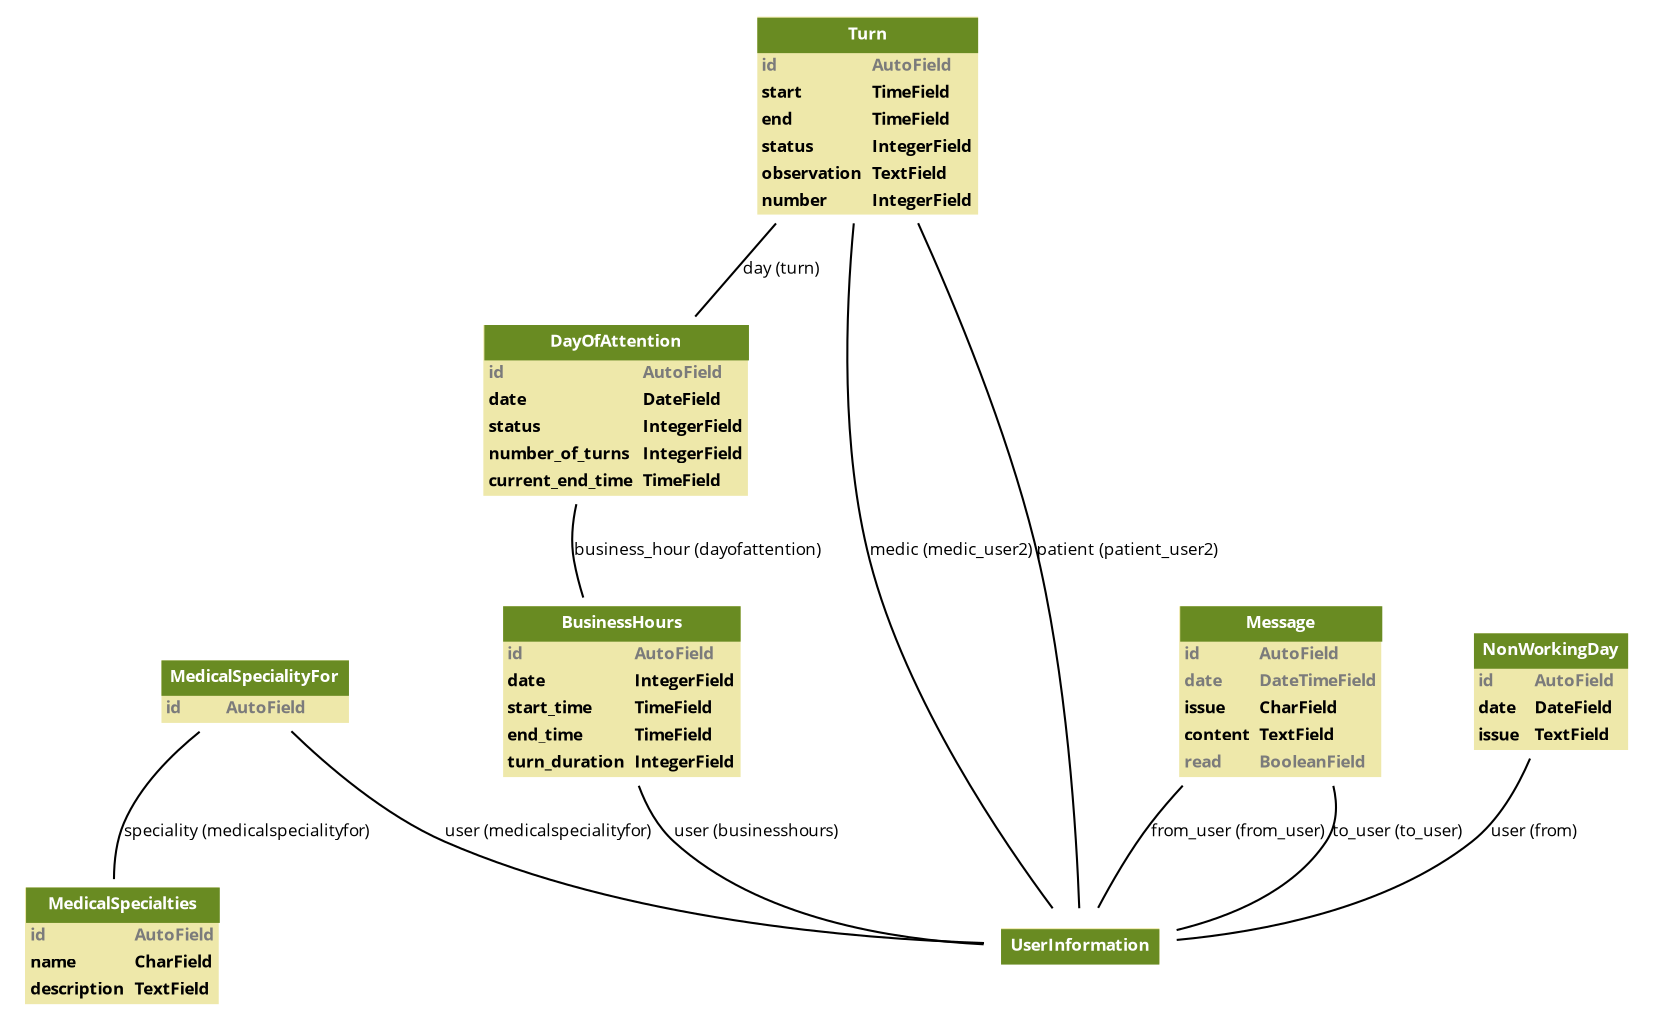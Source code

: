 
digraph name {
  fontname = "Open Sans"
  fontsize = 8

  node [
    fontname = "Open Sans"
    fontsize = 8
    shape = "plaintext"
  ]
  edge [
    fontname = "Open Sans"
    fontsize = 8
  ]




    GestionTurnos_models_MedicalSpecialties [label=<
    <TABLE BGCOLOR="palegoldenrod" BORDER="0" CELLBORDER="0" CELLSPACING="0">
     <TR><TD COLSPAN="2" CELLPADDING="4" ALIGN="CENTER" BGCOLOR="olivedrab4"
     ><FONT FACE="Open Sans Bold" COLOR="white"
     >MedicalSpecialties</FONT></TD></TR>
    
        
        <TR><TD ALIGN="LEFT" BORDER="0"
        ><FONT COLOR="#7B7B7B" FACE="Open Sans Bold">id</FONT
        ></TD>
        <TD ALIGN="LEFT"
        ><FONT COLOR="#7B7B7B" FACE="Open Sans Bold">AutoField</FONT
        ></TD></TR>
        
        <TR><TD ALIGN="LEFT" BORDER="0"
        ><FONT FACE="Open Sans Bold">name</FONT
        ></TD>
        <TD ALIGN="LEFT"
        ><FONT FACE="Open Sans Bold">CharField</FONT
        ></TD></TR>
        
        <TR><TD ALIGN="LEFT" BORDER="0"
        ><FONT FACE="Open Sans Bold">description</FONT
        ></TD>
        <TD ALIGN="LEFT"
        ><FONT FACE="Open Sans Bold">TextField</FONT
        ></TD></TR>
        
    
    </TABLE>
    >]

    GestionTurnos_models_MedicalSpecialityFor [label=<
    <TABLE BGCOLOR="palegoldenrod" BORDER="0" CELLBORDER="0" CELLSPACING="0">
     <TR><TD COLSPAN="2" CELLPADDING="4" ALIGN="CENTER" BGCOLOR="olivedrab4"
     ><FONT FACE="Open Sans Bold" COLOR="white"
     >MedicalSpecialityFor</FONT></TD></TR>
    
        
        <TR><TD ALIGN="LEFT" BORDER="0"
        ><FONT COLOR="#7B7B7B" FACE="Open Sans Bold">id</FONT
        ></TD>
        <TD ALIGN="LEFT"
        ><FONT COLOR="#7B7B7B" FACE="Open Sans Bold">AutoField</FONT
        ></TD></TR>
        
    
    </TABLE>
    >]

    GestionTurnos_models_BusinessHours [label=<
    <TABLE BGCOLOR="palegoldenrod" BORDER="0" CELLBORDER="0" CELLSPACING="0">
     <TR><TD COLSPAN="2" CELLPADDING="4" ALIGN="CENTER" BGCOLOR="olivedrab4"
     ><FONT FACE="Open Sans Bold" COLOR="white"
     >BusinessHours</FONT></TD></TR>
    
        
        <TR><TD ALIGN="LEFT" BORDER="0"
        ><FONT COLOR="#7B7B7B" FACE="Open Sans Bold">id</FONT
        ></TD>
        <TD ALIGN="LEFT"
        ><FONT COLOR="#7B7B7B" FACE="Open Sans Bold">AutoField</FONT
        ></TD></TR>
        
        <TR><TD ALIGN="LEFT" BORDER="0"
        ><FONT FACE="Open Sans Bold">date</FONT
        ></TD>
        <TD ALIGN="LEFT"
        ><FONT FACE="Open Sans Bold">IntegerField</FONT
        ></TD></TR>
        
        <TR><TD ALIGN="LEFT" BORDER="0"
        ><FONT FACE="Open Sans Bold">start_time</FONT
        ></TD>
        <TD ALIGN="LEFT"
        ><FONT FACE="Open Sans Bold">TimeField</FONT
        ></TD></TR>
        
        <TR><TD ALIGN="LEFT" BORDER="0"
        ><FONT FACE="Open Sans Bold">end_time</FONT
        ></TD>
        <TD ALIGN="LEFT"
        ><FONT FACE="Open Sans Bold">TimeField</FONT
        ></TD></TR>
        
        <TR><TD ALIGN="LEFT" BORDER="0"
        ><FONT FACE="Open Sans Bold">turn_duration</FONT
        ></TD>
        <TD ALIGN="LEFT"
        ><FONT FACE="Open Sans Bold">IntegerField</FONT
        ></TD></TR>
        
    
    </TABLE>
    >]

    GestionTurnos_models_DayOfAttention [label=<
    <TABLE BGCOLOR="palegoldenrod" BORDER="0" CELLBORDER="0" CELLSPACING="0">
     <TR><TD COLSPAN="2" CELLPADDING="4" ALIGN="CENTER" BGCOLOR="olivedrab4"
     ><FONT FACE="Open Sans Bold" COLOR="white"
     >DayOfAttention</FONT></TD></TR>
    
        
        <TR><TD ALIGN="LEFT" BORDER="0"
        ><FONT COLOR="#7B7B7B" FACE="Open Sans Bold">id</FONT
        ></TD>
        <TD ALIGN="LEFT"
        ><FONT COLOR="#7B7B7B" FACE="Open Sans Bold">AutoField</FONT
        ></TD></TR>
        
        <TR><TD ALIGN="LEFT" BORDER="0"
        ><FONT FACE="Open Sans Bold">date</FONT
        ></TD>
        <TD ALIGN="LEFT"
        ><FONT FACE="Open Sans Bold">DateField</FONT
        ></TD></TR>
        
        <TR><TD ALIGN="LEFT" BORDER="0"
        ><FONT FACE="Open Sans Bold">status</FONT
        ></TD>
        <TD ALIGN="LEFT"
        ><FONT FACE="Open Sans Bold">IntegerField</FONT
        ></TD></TR>
        
        <TR><TD ALIGN="LEFT" BORDER="0"
        ><FONT FACE="Open Sans Bold">number_of_turns</FONT
        ></TD>
        <TD ALIGN="LEFT"
        ><FONT FACE="Open Sans Bold">IntegerField</FONT
        ></TD></TR>
        
        <TR><TD ALIGN="LEFT" BORDER="0"
        ><FONT FACE="Open Sans Bold">current_end_time</FONT
        ></TD>
        <TD ALIGN="LEFT"
        ><FONT FACE="Open Sans Bold">TimeField</FONT
        ></TD></TR>
        
    
    </TABLE>
    >]

    GestionTurnos_models_Turn [label=<
    <TABLE BGCOLOR="palegoldenrod" BORDER="0" CELLBORDER="0" CELLSPACING="0">
     <TR><TD COLSPAN="2" CELLPADDING="4" ALIGN="CENTER" BGCOLOR="olivedrab4"
     ><FONT FACE="Open Sans Bold" COLOR="white"
     >Turn</FONT></TD></TR>
    
        
        <TR><TD ALIGN="LEFT" BORDER="0"
        ><FONT COLOR="#7B7B7B" FACE="Open Sans Bold">id</FONT
        ></TD>
        <TD ALIGN="LEFT"
        ><FONT COLOR="#7B7B7B" FACE="Open Sans Bold">AutoField</FONT
        ></TD></TR>
        
        <TR><TD ALIGN="LEFT" BORDER="0"
        ><FONT FACE="Open Sans Bold">start</FONT
        ></TD>
        <TD ALIGN="LEFT"
        ><FONT FACE="Open Sans Bold">TimeField</FONT
        ></TD></TR>
        
        <TR><TD ALIGN="LEFT" BORDER="0"
        ><FONT FACE="Open Sans Bold">end</FONT
        ></TD>
        <TD ALIGN="LEFT"
        ><FONT FACE="Open Sans Bold">TimeField</FONT
        ></TD></TR>
        
        <TR><TD ALIGN="LEFT" BORDER="0"
        ><FONT FACE="Open Sans Bold">status</FONT
        ></TD>
        <TD ALIGN="LEFT"
        ><FONT FACE="Open Sans Bold">IntegerField</FONT
        ></TD></TR>
        
        <TR><TD ALIGN="LEFT" BORDER="0"
        ><FONT FACE="Open Sans Bold">observation</FONT
        ></TD>
        <TD ALIGN="LEFT"
        ><FONT FACE="Open Sans Bold">TextField</FONT
        ></TD></TR>
        
        <TR><TD ALIGN="LEFT" BORDER="0"
        ><FONT FACE="Open Sans Bold">number</FONT
        ></TD>
        <TD ALIGN="LEFT"
        ><FONT FACE="Open Sans Bold">IntegerField</FONT
        ></TD></TR>
        
    
    </TABLE>
    >]

    GestionTurnos_models_Message [label=<
    <TABLE BGCOLOR="palegoldenrod" BORDER="0" CELLBORDER="0" CELLSPACING="0">
     <TR><TD COLSPAN="2" CELLPADDING="4" ALIGN="CENTER" BGCOLOR="olivedrab4"
     ><FONT FACE="Open Sans Bold" COLOR="white"
     >Message</FONT></TD></TR>
    
        
        <TR><TD ALIGN="LEFT" BORDER="0"
        ><FONT COLOR="#7B7B7B" FACE="Open Sans Bold">id</FONT
        ></TD>
        <TD ALIGN="LEFT"
        ><FONT COLOR="#7B7B7B" FACE="Open Sans Bold">AutoField</FONT
        ></TD></TR>
        
        <TR><TD ALIGN="LEFT" BORDER="0"
        ><FONT COLOR="#7B7B7B" FACE="Open Sans Bold">date</FONT
        ></TD>
        <TD ALIGN="LEFT"
        ><FONT COLOR="#7B7B7B" FACE="Open Sans Bold">DateTimeField</FONT
        ></TD></TR>
        
        <TR><TD ALIGN="LEFT" BORDER="0"
        ><FONT FACE="Open Sans Bold">issue</FONT
        ></TD>
        <TD ALIGN="LEFT"
        ><FONT FACE="Open Sans Bold">CharField</FONT
        ></TD></TR>
        
        <TR><TD ALIGN="LEFT" BORDER="0"
        ><FONT FACE="Open Sans Bold">content</FONT
        ></TD>
        <TD ALIGN="LEFT"
        ><FONT FACE="Open Sans Bold">TextField</FONT
        ></TD></TR>
        
        <TR><TD ALIGN="LEFT" BORDER="0"
        ><FONT COLOR="#7B7B7B" FACE="Open Sans Bold">read</FONT
        ></TD>
        <TD ALIGN="LEFT"
        ><FONT COLOR="#7B7B7B" FACE="Open Sans Bold">BooleanField</FONT
        ></TD></TR>
        
    
    </TABLE>
    >]

    GestionTurnos_models_NonWorkingDay [label=<
    <TABLE BGCOLOR="palegoldenrod" BORDER="0" CELLBORDER="0" CELLSPACING="0">
     <TR><TD COLSPAN="2" CELLPADDING="4" ALIGN="CENTER" BGCOLOR="olivedrab4"
     ><FONT FACE="Open Sans Bold" COLOR="white"
     >NonWorkingDay</FONT></TD></TR>
    
        
        <TR><TD ALIGN="LEFT" BORDER="0"
        ><FONT COLOR="#7B7B7B" FACE="Open Sans Bold">id</FONT
        ></TD>
        <TD ALIGN="LEFT"
        ><FONT COLOR="#7B7B7B" FACE="Open Sans Bold">AutoField</FONT
        ></TD></TR>
        
        <TR><TD ALIGN="LEFT" BORDER="0"
        ><FONT FACE="Open Sans Bold">date</FONT
        ></TD>
        <TD ALIGN="LEFT"
        ><FONT FACE="Open Sans Bold">DateField</FONT
        ></TD></TR>
        
        <TR><TD ALIGN="LEFT" BORDER="0"
        ><FONT FACE="Open Sans Bold">issue</FONT
        ></TD>
        <TD ALIGN="LEFT"
        ><FONT FACE="Open Sans Bold">TextField</FONT
        ></TD></TR>
        
    
    </TABLE>
    >]

  django_contrib_auth_models_User [label=<
      <TABLE BGCOLOR="palegoldenrod" BORDER="0" CELLBORDER="0" CELLSPACING="0">
      <TR><TD COLSPAN="2" CELLPADDING="4" ALIGN="CENTER" BGCOLOR="olivedrab4"
      ><FONT FACE="Open Sans Bold" COLOR="white"
      >User</FONT></TD></TR>
      </TABLE>
      >]
  
  GestionTurnos_models_MedicalSpecialityFor -> django_contrib_auth_models_User
  [label="user (medicalspecialityfor)"] [arrowhead=none, arrowtail=dot];
  
  
  GestionTurnos_models_MedicalSpecialityFor -> GestionTurnos_models_MedicalSpecialties
  [label="speciality (medicalspecialityfor)"] [arrowhead=none, arrowtail=dot];
  
  
  django_contrib_auth_models_User [label=<
      <TABLE BGCOLOR="palegoldenrod" BORDER="0" CELLBORDER="0" CELLSPACING="0">
      <TR><TD COLSPAN="2" CELLPADDING="4" ALIGN="CENTER" BGCOLOR="olivedrab4"
      ><FONT FACE="Open Sans Bold" COLOR="white"
      >User</FONT></TD></TR>
      </TABLE>
      >]
  
  GestionTurnos_models_BusinessHours -> django_contrib_auth_models_User
  [label="user (businesshours)"] [arrowhead=none, arrowtail=dot];
  
  
  GestionTurnos_models_DayOfAttention -> GestionTurnos_models_BusinessHours
  [label="business_hour (dayofattention)"] [arrowhead=none, arrowtail=dot];
  

  
  GestionTurnos_models_Turn -> GestionTurnos_models_DayOfAttention
  [label="day (turn)"] [arrowhead=none, arrowtail=dot];
  
  
  django_contrib_auth_models_User [label=<
      <TABLE BGCOLOR="palegoldenrod" BORDER="0" CELLBORDER="0" CELLSPACING="0">
      <TR><TD COLSPAN="2" CELLPADDING="4" ALIGN="CENTER" BGCOLOR="olivedrab4"
      ><FONT FACE="Open Sans Bold" COLOR="white"
      >User</FONT></TD></TR>
      </TABLE>
      >]
  
  GestionTurnos_models_Turn -> django_contrib_auth_models_User
  [label="medic (medic_user2)"] [arrowhead=none, arrowtail=dot];
  
  
  django_contrib_auth_models_User [label=<
      <TABLE BGCOLOR="palegoldenrod" BORDER="0" CELLBORDER="0" CELLSPACING="0">
      <TR><TD COLSPAN="2" CELLPADDING="4" ALIGN="CENTER" BGCOLOR="olivedrab4"
      ><FONT FACE="Open Sans Bold" COLOR="white"
      >User</FONT></TD></TR>
      </TABLE>
      >]
  
  GestionTurnos_models_Turn -> django_contrib_auth_models_User
  [label="patient (patient_user2)"] [arrowhead=none, arrowtail=dot];
  

  
  
  django_contrib_auth_models_User [label=<
      <TABLE BGCOLOR="palegoldenrod" BORDER="0" CELLBORDER="0" CELLSPACING="0">
      <TR><TD COLSPAN="2" CELLPADDING="4" ALIGN="CENTER" BGCOLOR="olivedrab4"
      ><FONT FACE="Open Sans Bold" COLOR="white"
      >User</FONT></TD></TR>
      </TABLE>
      >]
  
  GestionTurnos_models_Message -> django_contrib_auth_models_User
  [label="from_user (from_user)"] [arrowhead=none, arrowtail=dot];
  
  
  django_contrib_auth_models_User [label=<
      <TABLE BGCOLOR="palegoldenrod" BORDER="0" CELLBORDER="0" CELLSPACING="0">
      <TR><TD COLSPAN="2" CELLPADDING="4" ALIGN="CENTER" BGCOLOR="olivedrab4"
      ><FONT FACE="Open Sans Bold" COLOR="white"
      >User</FONT></TD></TR>
      </TABLE>
      >]
  
  GestionTurnos_models_Message -> django_contrib_auth_models_User
  [label="to_user (to_user)"] [arrowhead=none, arrowtail=dot];
  

  
  
  django_contrib_auth_models_User [label=<
      <TABLE BGCOLOR="palegoldenrod" BORDER="0" CELLBORDER="0" CELLSPACING="0">
      <TR><TD COLSPAN="2" CELLPADDING="4" ALIGN="CENTER" BGCOLOR="olivedrab4"
      ><FONT FACE="Open Sans Bold" COLOR="white"
      >User</FONT></TD></TR>
      </TABLE>
      >]
  
  GestionTurnos_models_NonWorkingDay -> django_contrib_auth_models_User
  [label="user (from)"] [arrowhead=none, arrowtail=dot];
  

  
  
  django_contrib_auth_models_User [label=<
      <TABLE BGCOLOR="palegoldenrod" BORDER="0" CELLBORDER="0" CELLSPACING="0">
      <TR><TD COLSPAN="2" CELLPADDING="4" ALIGN="CENTER" BGCOLOR="olivedrab4"
      ><FONT FACE="Open Sans Bold" COLOR="white"
      >User</FONT></TD></TR>
      </TABLE>
      >]
  
  
  django_contrib_auth_models_User [label=<
      <TABLE BGCOLOR="palegoldenrod" BORDER="0" CELLBORDER="0" CELLSPACING="0">
      <TR><TD COLSPAN="2" CELLPADDING="4" ALIGN="CENTER" BGCOLOR="olivedrab4"
      ><FONT FACE="Open Sans Bold" COLOR="white"
      >UserInformation</FONT></TD></TR>
      </TABLE>
      >]
  
  

}
